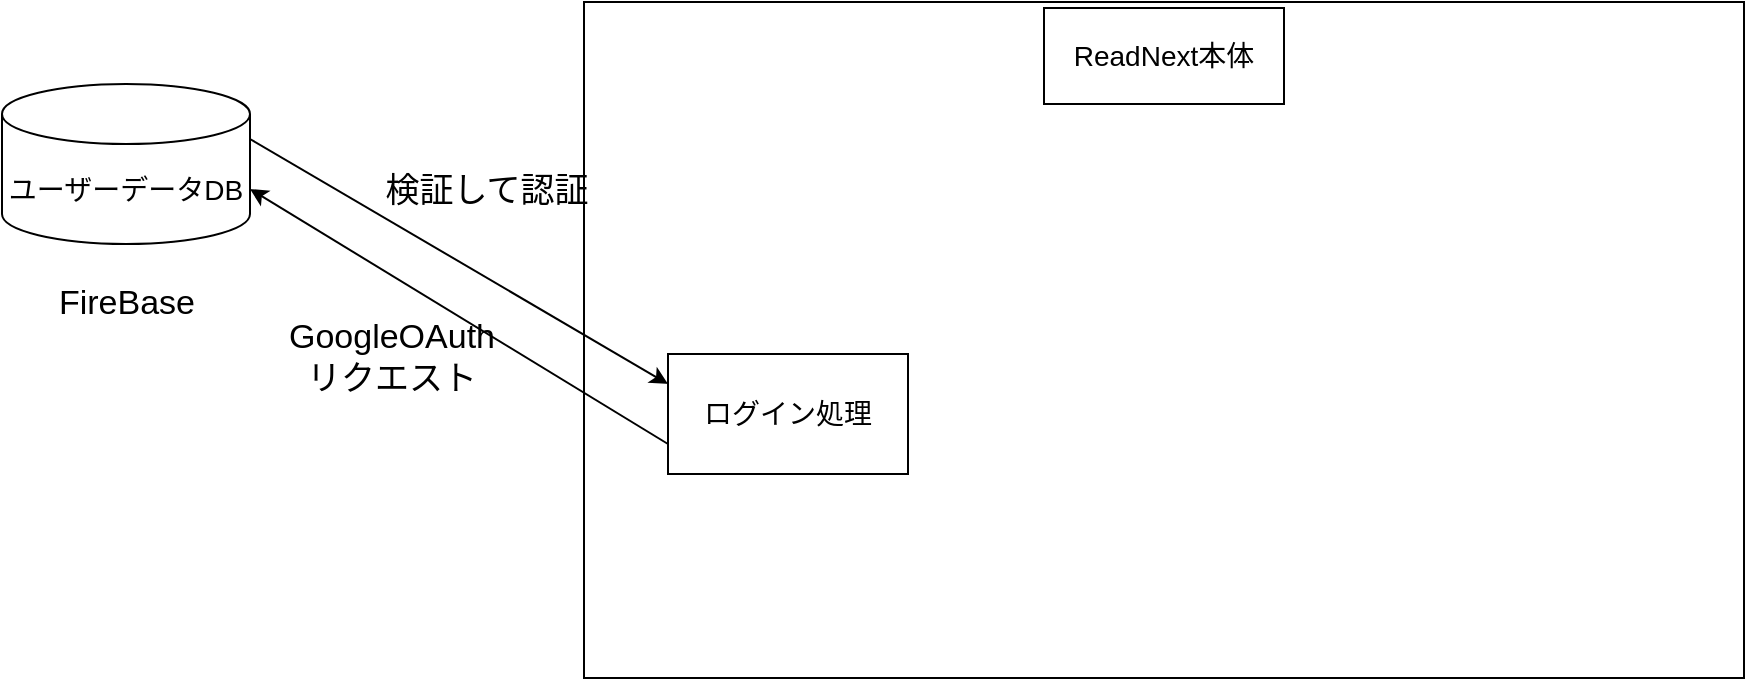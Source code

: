 <mxfile>
    <diagram name="ページ1" id="cDek5AdkJHuthc6Kqqg1">
        <mxGraphModel dx="1267" dy="803" grid="0" gridSize="10" guides="1" tooltips="1" connect="1" arrows="1" fold="1" page="0" pageScale="1" pageWidth="827" pageHeight="1169" math="0" shadow="0">
            <root>
                <mxCell id="0"/>
                <mxCell id="1" parent="0"/>
                <mxCell id="2" value="" style="rounded=0;whiteSpace=wrap;html=1;" vertex="1" parent="1">
                    <mxGeometry x="-86" y="121" width="580" height="338" as="geometry"/>
                </mxCell>
                <mxCell id="3" value="&lt;font style=&quot;font-size: 14px;&quot;&gt;ReadNext本体&lt;/font&gt;" style="rounded=0;whiteSpace=wrap;html=1;" vertex="1" parent="1">
                    <mxGeometry x="144" y="124" width="120" height="48" as="geometry"/>
                </mxCell>
                <mxCell id="4" value="ログイン処理" style="rounded=0;whiteSpace=wrap;html=1;fontSize=14;" vertex="1" parent="1">
                    <mxGeometry x="-44" y="297" width="120" height="60" as="geometry"/>
                </mxCell>
                <mxCell id="5" value="ユーザーデータDB" style="shape=cylinder3;whiteSpace=wrap;html=1;boundedLbl=1;backgroundOutline=1;size=15;fontSize=14;" vertex="1" parent="1">
                    <mxGeometry x="-377" y="162" width="124" height="80" as="geometry"/>
                </mxCell>
                <mxCell id="6" value="&lt;font style=&quot;font-size: 17px;&quot;&gt;FireBase&lt;/font&gt;" style="text;html=1;strokeColor=none;fillColor=none;align=center;verticalAlign=middle;whiteSpace=wrap;rounded=0;fontSize=14;" vertex="1" parent="1">
                    <mxGeometry x="-367.5" y="257" width="105" height="30" as="geometry"/>
                </mxCell>
                <mxCell id="7" value="" style="endArrow=classic;html=1;fontSize=17;exitX=0;exitY=0.75;exitDx=0;exitDy=0;entryX=1;entryY=0;entryDx=0;entryDy=52.5;entryPerimeter=0;" edge="1" parent="1" source="4" target="5">
                    <mxGeometry width="50" height="50" relative="1" as="geometry">
                        <mxPoint x="-315" y="491" as="sourcePoint"/>
                        <mxPoint x="-265" y="441" as="targetPoint"/>
                    </mxGeometry>
                </mxCell>
                <mxCell id="8" value="GoogleOAuthリクエスト" style="text;html=1;strokeColor=none;fillColor=none;align=center;verticalAlign=middle;whiteSpace=wrap;rounded=0;fontSize=17;" vertex="1" parent="1">
                    <mxGeometry x="-237" y="271" width="110" height="55" as="geometry"/>
                </mxCell>
                <mxCell id="9" value="" style="endArrow=classic;html=1;fontSize=17;exitX=1;exitY=0;exitDx=0;exitDy=27.5;exitPerimeter=0;entryX=0;entryY=0.25;entryDx=0;entryDy=0;" edge="1" parent="1" source="5" target="4">
                    <mxGeometry width="50" height="50" relative="1" as="geometry">
                        <mxPoint x="-196" y="220" as="sourcePoint"/>
                        <mxPoint x="-146" y="170" as="targetPoint"/>
                    </mxGeometry>
                </mxCell>
                <mxCell id="10" value="検証して認証" style="text;html=1;strokeColor=none;fillColor=none;align=center;verticalAlign=middle;whiteSpace=wrap;rounded=0;fontSize=17;" vertex="1" parent="1">
                    <mxGeometry x="-197" y="200" width="125" height="31" as="geometry"/>
                </mxCell>
            </root>
        </mxGraphModel>
    </diagram>
</mxfile>